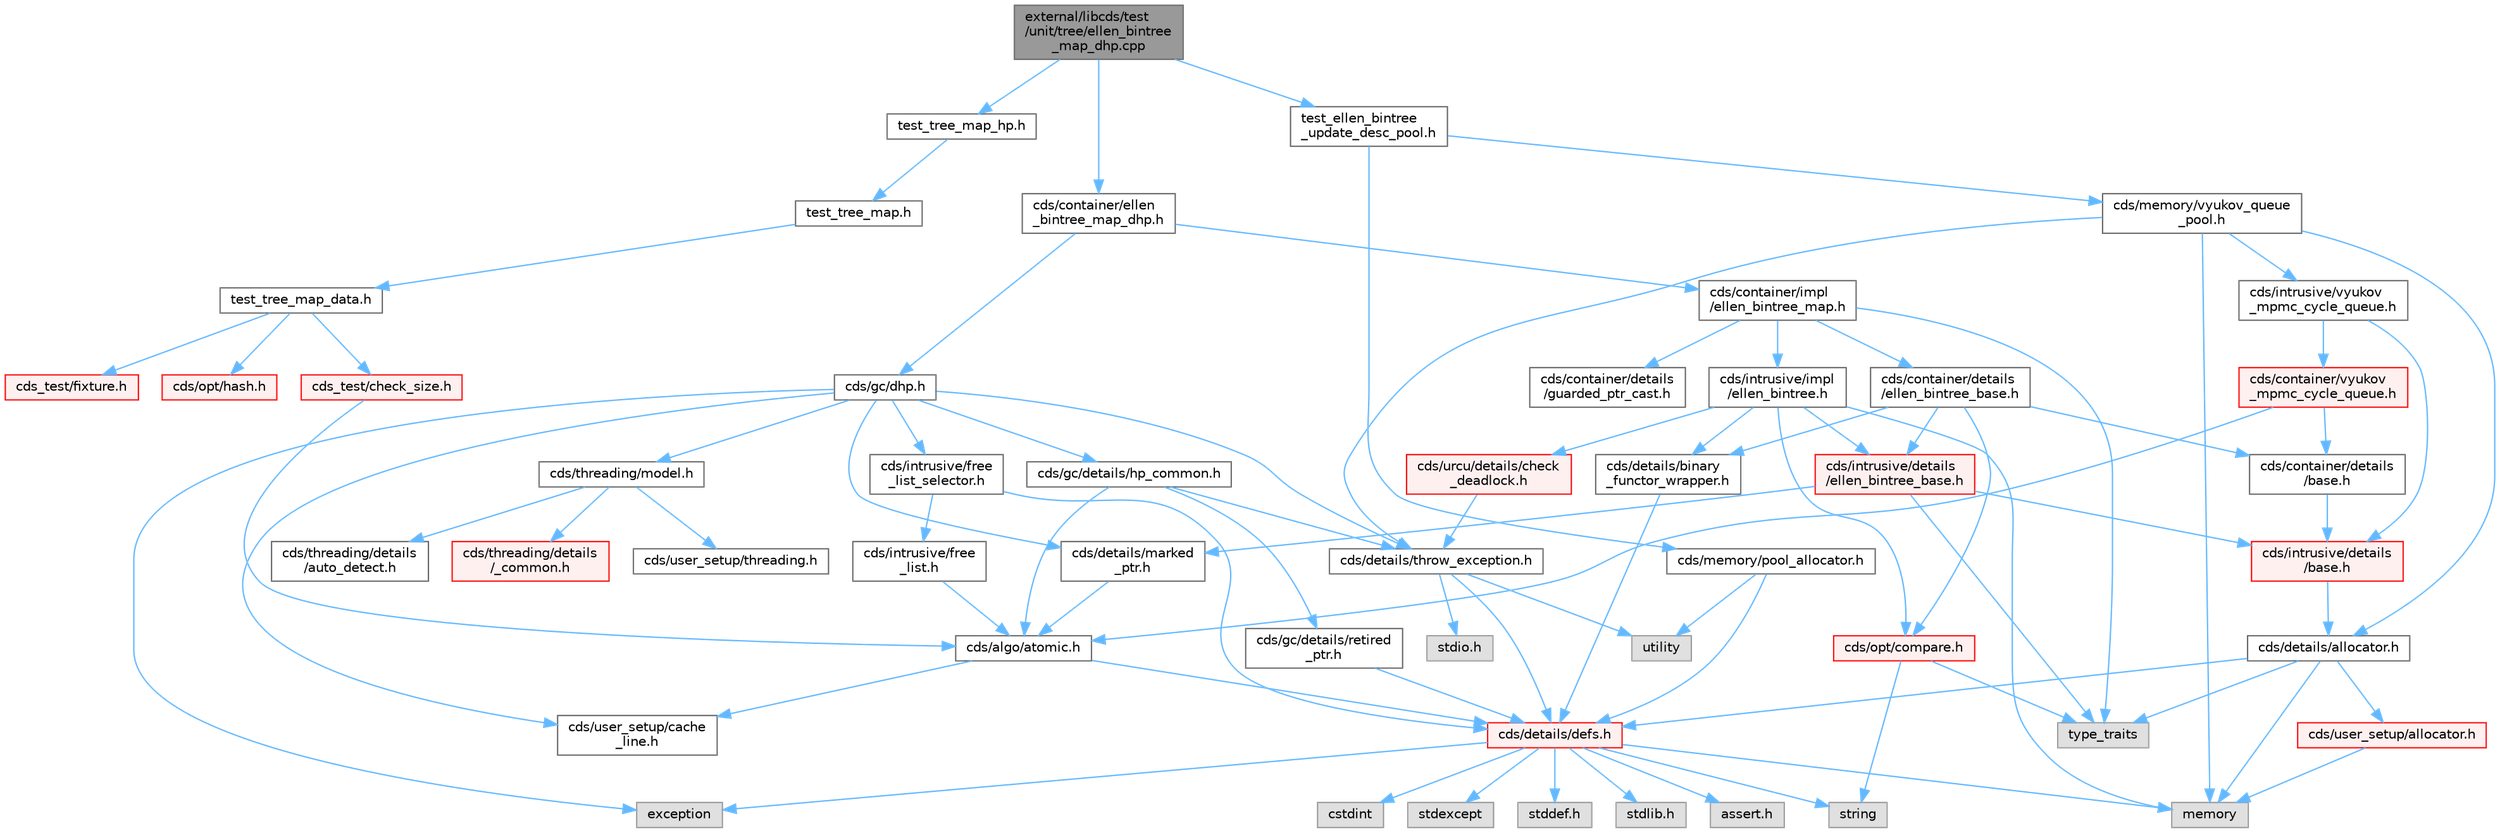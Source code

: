 digraph "external/libcds/test/unit/tree/ellen_bintree_map_dhp.cpp"
{
 // LATEX_PDF_SIZE
  bgcolor="transparent";
  edge [fontname=Helvetica,fontsize=10,labelfontname=Helvetica,labelfontsize=10];
  node [fontname=Helvetica,fontsize=10,shape=box,height=0.2,width=0.4];
  Node1 [id="Node000001",label="external/libcds/test\l/unit/tree/ellen_bintree\l_map_dhp.cpp",height=0.2,width=0.4,color="gray40", fillcolor="grey60", style="filled", fontcolor="black",tooltip=" "];
  Node1 -> Node2 [id="edge82_Node000001_Node000002",color="steelblue1",style="solid",tooltip=" "];
  Node2 [id="Node000002",label="test_tree_map_hp.h",height=0.2,width=0.4,color="grey40", fillcolor="white", style="filled",URL="$test__tree__map__hp_8h.html",tooltip=" "];
  Node2 -> Node3 [id="edge83_Node000002_Node000003",color="steelblue1",style="solid",tooltip=" "];
  Node3 [id="Node000003",label="test_tree_map.h",height=0.2,width=0.4,color="grey40", fillcolor="white", style="filled",URL="$test__tree__map_8h.html",tooltip=" "];
  Node3 -> Node4 [id="edge84_Node000003_Node000004",color="steelblue1",style="solid",tooltip=" "];
  Node4 [id="Node000004",label="test_tree_map_data.h",height=0.2,width=0.4,color="grey40", fillcolor="white", style="filled",URL="$test__tree__map__data_8h.html",tooltip=" "];
  Node4 -> Node5 [id="edge85_Node000004_Node000005",color="steelblue1",style="solid",tooltip=" "];
  Node5 [id="Node000005",label="cds_test/check_size.h",height=0.2,width=0.4,color="red", fillcolor="#FFF0F0", style="filled",URL="$check__size_8h.html",tooltip=" "];
  Node5 -> Node8 [id="edge86_Node000005_Node000008",color="steelblue1",style="solid",tooltip=" "];
  Node8 [id="Node000008",label="cds/algo/atomic.h",height=0.2,width=0.4,color="grey40", fillcolor="white", style="filled",URL="$external_2libcds_2cds_2algo_2atomic_8h.html",tooltip=" "];
  Node8 -> Node9 [id="edge87_Node000008_Node000009",color="steelblue1",style="solid",tooltip=" "];
  Node9 [id="Node000009",label="cds/details/defs.h",height=0.2,width=0.4,color="red", fillcolor="#FFF0F0", style="filled",URL="$details_2defs_8h.html",tooltip=" "];
  Node9 -> Node10 [id="edge88_Node000009_Node000010",color="steelblue1",style="solid",tooltip=" "];
  Node10 [id="Node000010",label="stddef.h",height=0.2,width=0.4,color="grey60", fillcolor="#E0E0E0", style="filled",tooltip=" "];
  Node9 -> Node11 [id="edge89_Node000009_Node000011",color="steelblue1",style="solid",tooltip=" "];
  Node11 [id="Node000011",label="stdlib.h",height=0.2,width=0.4,color="grey60", fillcolor="#E0E0E0", style="filled",tooltip=" "];
  Node9 -> Node12 [id="edge90_Node000009_Node000012",color="steelblue1",style="solid",tooltip=" "];
  Node12 [id="Node000012",label="assert.h",height=0.2,width=0.4,color="grey60", fillcolor="#E0E0E0", style="filled",tooltip=" "];
  Node9 -> Node13 [id="edge91_Node000009_Node000013",color="steelblue1",style="solid",tooltip=" "];
  Node13 [id="Node000013",label="cstdint",height=0.2,width=0.4,color="grey60", fillcolor="#E0E0E0", style="filled",tooltip=" "];
  Node9 -> Node14 [id="edge92_Node000009_Node000014",color="steelblue1",style="solid",tooltip=" "];
  Node14 [id="Node000014",label="exception",height=0.2,width=0.4,color="grey60", fillcolor="#E0E0E0", style="filled",tooltip=" "];
  Node9 -> Node15 [id="edge93_Node000009_Node000015",color="steelblue1",style="solid",tooltip=" "];
  Node15 [id="Node000015",label="stdexcept",height=0.2,width=0.4,color="grey60", fillcolor="#E0E0E0", style="filled",tooltip=" "];
  Node9 -> Node16 [id="edge94_Node000009_Node000016",color="steelblue1",style="solid",tooltip=" "];
  Node16 [id="Node000016",label="string",height=0.2,width=0.4,color="grey60", fillcolor="#E0E0E0", style="filled",tooltip=" "];
  Node9 -> Node17 [id="edge95_Node000009_Node000017",color="steelblue1",style="solid",tooltip=" "];
  Node17 [id="Node000017",label="memory",height=0.2,width=0.4,color="grey60", fillcolor="#E0E0E0", style="filled",tooltip=" "];
  Node8 -> Node22 [id="edge96_Node000008_Node000022",color="steelblue1",style="solid",tooltip=" "];
  Node22 [id="Node000022",label="cds/user_setup/cache\l_line.h",height=0.2,width=0.4,color="grey40", fillcolor="white", style="filled",URL="$cache__line_8h.html",tooltip="Cache-line size definition"];
  Node4 -> Node23 [id="edge97_Node000004_Node000023",color="steelblue1",style="solid",tooltip=" "];
  Node23 [id="Node000023",label="cds_test/fixture.h",height=0.2,width=0.4,color="red", fillcolor="#FFF0F0", style="filled",URL="$fixture_8h.html",tooltip=" "];
  Node4 -> Node26 [id="edge98_Node000004_Node000026",color="steelblue1",style="solid",tooltip=" "];
  Node26 [id="Node000026",label="cds/opt/hash.h",height=0.2,width=0.4,color="red", fillcolor="#FFF0F0", style="filled",URL="$external_2libcds_2cds_2opt_2hash_8h.html",tooltip=" "];
  Node1 -> Node47 [id="edge99_Node000001_Node000047",color="steelblue1",style="solid",tooltip=" "];
  Node47 [id="Node000047",label="cds/container/ellen\l_bintree_map_dhp.h",height=0.2,width=0.4,color="grey40", fillcolor="white", style="filled",URL="$ellen__bintree__map__dhp_8h.html",tooltip=" "];
  Node47 -> Node48 [id="edge100_Node000047_Node000048",color="steelblue1",style="solid",tooltip=" "];
  Node48 [id="Node000048",label="cds/gc/dhp.h",height=0.2,width=0.4,color="grey40", fillcolor="white", style="filled",URL="$dhp_8h.html",tooltip=" "];
  Node48 -> Node14 [id="edge101_Node000048_Node000014",color="steelblue1",style="solid",tooltip=" "];
  Node48 -> Node49 [id="edge102_Node000048_Node000049",color="steelblue1",style="solid",tooltip=" "];
  Node49 [id="Node000049",label="cds/gc/details/hp_common.h",height=0.2,width=0.4,color="grey40", fillcolor="white", style="filled",URL="$hp__common_8h.html",tooltip=" "];
  Node49 -> Node8 [id="edge103_Node000049_Node000008",color="steelblue1",style="solid",tooltip=" "];
  Node49 -> Node50 [id="edge104_Node000049_Node000050",color="steelblue1",style="solid",tooltip=" "];
  Node50 [id="Node000050",label="cds/gc/details/retired\l_ptr.h",height=0.2,width=0.4,color="grey40", fillcolor="white", style="filled",URL="$retired__ptr_8h.html",tooltip=" "];
  Node50 -> Node9 [id="edge105_Node000050_Node000009",color="steelblue1",style="solid",tooltip=" "];
  Node49 -> Node44 [id="edge106_Node000049_Node000044",color="steelblue1",style="solid",tooltip=" "];
  Node44 [id="Node000044",label="cds/details/throw_exception.h",height=0.2,width=0.4,color="grey40", fillcolor="white", style="filled",URL="$throw__exception_8h.html",tooltip=" "];
  Node44 -> Node9 [id="edge107_Node000044_Node000009",color="steelblue1",style="solid",tooltip=" "];
  Node44 -> Node45 [id="edge108_Node000044_Node000045",color="steelblue1",style="solid",tooltip=" "];
  Node45 [id="Node000045",label="stdio.h",height=0.2,width=0.4,color="grey60", fillcolor="#E0E0E0", style="filled",tooltip=" "];
  Node44 -> Node46 [id="edge109_Node000044_Node000046",color="steelblue1",style="solid",tooltip=" "];
  Node46 [id="Node000046",label="utility",height=0.2,width=0.4,color="grey60", fillcolor="#E0E0E0", style="filled",tooltip=" "];
  Node48 -> Node51 [id="edge110_Node000048_Node000051",color="steelblue1",style="solid",tooltip=" "];
  Node51 [id="Node000051",label="cds/threading/model.h",height=0.2,width=0.4,color="grey40", fillcolor="white", style="filled",URL="$model_8h.html",tooltip=" "];
  Node51 -> Node52 [id="edge111_Node000051_Node000052",color="steelblue1",style="solid",tooltip=" "];
  Node52 [id="Node000052",label="cds/threading/details\l/_common.h",height=0.2,width=0.4,color="red", fillcolor="#FFF0F0", style="filled",URL="$__common_8h.html",tooltip=" "];
  Node51 -> Node64 [id="edge112_Node000051_Node000064",color="steelblue1",style="solid",tooltip=" "];
  Node64 [id="Node000064",label="cds/user_setup/threading.h",height=0.2,width=0.4,color="grey40", fillcolor="white", style="filled",URL="$external_2libcds_2cds_2user__setup_2threading_8h.html",tooltip=" "];
  Node51 -> Node65 [id="edge113_Node000051_Node000065",color="steelblue1",style="solid",tooltip=" "];
  Node65 [id="Node000065",label="cds/threading/details\l/auto_detect.h",height=0.2,width=0.4,color="grey40", fillcolor="white", style="filled",URL="$auto__detect_8h.html",tooltip=" "];
  Node48 -> Node66 [id="edge114_Node000048_Node000066",color="steelblue1",style="solid",tooltip=" "];
  Node66 [id="Node000066",label="cds/intrusive/free\l_list_selector.h",height=0.2,width=0.4,color="grey40", fillcolor="white", style="filled",URL="$free__list__selector_8h.html",tooltip=" "];
  Node66 -> Node9 [id="edge115_Node000066_Node000009",color="steelblue1",style="solid",tooltip=" "];
  Node66 -> Node67 [id="edge116_Node000066_Node000067",color="steelblue1",style="solid",tooltip=" "];
  Node67 [id="Node000067",label="cds/intrusive/free\l_list.h",height=0.2,width=0.4,color="grey40", fillcolor="white", style="filled",URL="$free__list_8h.html",tooltip=" "];
  Node67 -> Node8 [id="edge117_Node000067_Node000008",color="steelblue1",style="solid",tooltip=" "];
  Node48 -> Node44 [id="edge118_Node000048_Node000044",color="steelblue1",style="solid",tooltip=" "];
  Node48 -> Node60 [id="edge119_Node000048_Node000060",color="steelblue1",style="solid",tooltip=" "];
  Node60 [id="Node000060",label="cds/details/marked\l_ptr.h",height=0.2,width=0.4,color="grey40", fillcolor="white", style="filled",URL="$marked__ptr_8h.html",tooltip=" "];
  Node60 -> Node8 [id="edge120_Node000060_Node000008",color="steelblue1",style="solid",tooltip=" "];
  Node48 -> Node22 [id="edge121_Node000048_Node000022",color="steelblue1",style="solid",tooltip=" "];
  Node47 -> Node68 [id="edge122_Node000047_Node000068",color="steelblue1",style="solid",tooltip=" "];
  Node68 [id="Node000068",label="cds/container/impl\l/ellen_bintree_map.h",height=0.2,width=0.4,color="grey40", fillcolor="white", style="filled",URL="$ellen__bintree__map_8h.html",tooltip=" "];
  Node68 -> Node56 [id="edge123_Node000068_Node000056",color="steelblue1",style="solid",tooltip=" "];
  Node56 [id="Node000056",label="type_traits",height=0.2,width=0.4,color="grey60", fillcolor="#E0E0E0", style="filled",tooltip=" "];
  Node68 -> Node69 [id="edge124_Node000068_Node000069",color="steelblue1",style="solid",tooltip=" "];
  Node69 [id="Node000069",label="cds/container/details\l/ellen_bintree_base.h",height=0.2,width=0.4,color="grey40", fillcolor="white", style="filled",URL="$container_2details_2ellen__bintree__base_8h.html",tooltip=" "];
  Node69 -> Node70 [id="edge125_Node000069_Node000070",color="steelblue1",style="solid",tooltip=" "];
  Node70 [id="Node000070",label="cds/intrusive/details\l/ellen_bintree_base.h",height=0.2,width=0.4,color="red", fillcolor="#FFF0F0", style="filled",URL="$intrusive_2details_2ellen__bintree__base_8h.html",tooltip=" "];
  Node70 -> Node56 [id="edge126_Node000070_Node000056",color="steelblue1",style="solid",tooltip=" "];
  Node70 -> Node71 [id="edge127_Node000070_Node000071",color="steelblue1",style="solid",tooltip=" "];
  Node71 [id="Node000071",label="cds/intrusive/details\l/base.h",height=0.2,width=0.4,color="red", fillcolor="#FFF0F0", style="filled",URL="$external_2libcds_2cds_2intrusive_2details_2base_8h.html",tooltip=" "];
  Node71 -> Node55 [id="edge128_Node000071_Node000055",color="steelblue1",style="solid",tooltip=" "];
  Node55 [id="Node000055",label="cds/details/allocator.h",height=0.2,width=0.4,color="grey40", fillcolor="white", style="filled",URL="$external_2libcds_2cds_2details_2allocator_8h.html",tooltip=" "];
  Node55 -> Node56 [id="edge129_Node000055_Node000056",color="steelblue1",style="solid",tooltip=" "];
  Node55 -> Node17 [id="edge130_Node000055_Node000017",color="steelblue1",style="solid",tooltip=" "];
  Node55 -> Node9 [id="edge131_Node000055_Node000009",color="steelblue1",style="solid",tooltip=" "];
  Node55 -> Node32 [id="edge132_Node000055_Node000032",color="steelblue1",style="solid",tooltip=" "];
  Node32 [id="Node000032",label="cds/user_setup/allocator.h",height=0.2,width=0.4,color="red", fillcolor="#FFF0F0", style="filled",URL="$external_2libcds_2cds_2user__setup_2allocator_8h.html",tooltip="Default implementation of allocator classes."];
  Node32 -> Node17 [id="edge133_Node000032_Node000017",color="steelblue1",style="solid",tooltip=" "];
  Node70 -> Node60 [id="edge134_Node000070_Node000060",color="steelblue1",style="solid",tooltip=" "];
  Node69 -> Node79 [id="edge135_Node000069_Node000079",color="steelblue1",style="solid",tooltip=" "];
  Node79 [id="Node000079",label="cds/container/details\l/base.h",height=0.2,width=0.4,color="grey40", fillcolor="white", style="filled",URL="$external_2libcds_2cds_2container_2details_2base_8h.html",tooltip=" "];
  Node79 -> Node71 [id="edge136_Node000079_Node000071",color="steelblue1",style="solid",tooltip=" "];
  Node69 -> Node80 [id="edge137_Node000069_Node000080",color="steelblue1",style="solid",tooltip=" "];
  Node80 [id="Node000080",label="cds/opt/compare.h",height=0.2,width=0.4,color="red", fillcolor="#FFF0F0", style="filled",URL="$external_2libcds_2cds_2opt_2compare_8h.html",tooltip=" "];
  Node80 -> Node56 [id="edge138_Node000080_Node000056",color="steelblue1",style="solid",tooltip=" "];
  Node80 -> Node16 [id="edge139_Node000080_Node000016",color="steelblue1",style="solid",tooltip=" "];
  Node69 -> Node81 [id="edge140_Node000069_Node000081",color="steelblue1",style="solid",tooltip=" "];
  Node81 [id="Node000081",label="cds/details/binary\l_functor_wrapper.h",height=0.2,width=0.4,color="grey40", fillcolor="white", style="filled",URL="$binary__functor__wrapper_8h.html",tooltip=" "];
  Node81 -> Node9 [id="edge141_Node000081_Node000009",color="steelblue1",style="solid",tooltip=" "];
  Node68 -> Node82 [id="edge142_Node000068_Node000082",color="steelblue1",style="solid",tooltip=" "];
  Node82 [id="Node000082",label="cds/intrusive/impl\l/ellen_bintree.h",height=0.2,width=0.4,color="grey40", fillcolor="white", style="filled",URL="$ellen__bintree_8h.html",tooltip=" "];
  Node82 -> Node17 [id="edge143_Node000082_Node000017",color="steelblue1",style="solid",tooltip=" "];
  Node82 -> Node70 [id="edge144_Node000082_Node000070",color="steelblue1",style="solid",tooltip=" "];
  Node82 -> Node80 [id="edge145_Node000082_Node000080",color="steelblue1",style="solid",tooltip=" "];
  Node82 -> Node81 [id="edge146_Node000082_Node000081",color="steelblue1",style="solid",tooltip=" "];
  Node82 -> Node83 [id="edge147_Node000082_Node000083",color="steelblue1",style="solid",tooltip=" "];
  Node83 [id="Node000083",label="cds/urcu/details/check\l_deadlock.h",height=0.2,width=0.4,color="red", fillcolor="#FFF0F0", style="filled",URL="$check__deadlock_8h.html",tooltip=" "];
  Node83 -> Node44 [id="edge148_Node000083_Node000044",color="steelblue1",style="solid",tooltip=" "];
  Node68 -> Node84 [id="edge149_Node000068_Node000084",color="steelblue1",style="solid",tooltip=" "];
  Node84 [id="Node000084",label="cds/container/details\l/guarded_ptr_cast.h",height=0.2,width=0.4,color="grey40", fillcolor="white", style="filled",URL="$guarded__ptr__cast_8h.html",tooltip=" "];
  Node1 -> Node85 [id="edge150_Node000001_Node000085",color="steelblue1",style="solid",tooltip=" "];
  Node85 [id="Node000085",label="test_ellen_bintree\l_update_desc_pool.h",height=0.2,width=0.4,color="grey40", fillcolor="white", style="filled",URL="$test__ellen__bintree__update__desc__pool_8h.html",tooltip=" "];
  Node85 -> Node86 [id="edge151_Node000085_Node000086",color="steelblue1",style="solid",tooltip=" "];
  Node86 [id="Node000086",label="cds/memory/vyukov_queue\l_pool.h",height=0.2,width=0.4,color="grey40", fillcolor="white", style="filled",URL="$vyukov__queue__pool_8h.html",tooltip=" "];
  Node86 -> Node55 [id="edge152_Node000086_Node000055",color="steelblue1",style="solid",tooltip=" "];
  Node86 -> Node87 [id="edge153_Node000086_Node000087",color="steelblue1",style="solid",tooltip=" "];
  Node87 [id="Node000087",label="cds/intrusive/vyukov\l_mpmc_cycle_queue.h",height=0.2,width=0.4,color="grey40", fillcolor="white", style="filled",URL="$intrusive_2vyukov__mpmc__cycle__queue_8h.html",tooltip=" "];
  Node87 -> Node71 [id="edge154_Node000087_Node000071",color="steelblue1",style="solid",tooltip=" "];
  Node87 -> Node88 [id="edge155_Node000087_Node000088",color="steelblue1",style="solid",tooltip=" "];
  Node88 [id="Node000088",label="cds/container/vyukov\l_mpmc_cycle_queue.h",height=0.2,width=0.4,color="red", fillcolor="#FFF0F0", style="filled",URL="$container_2vyukov__mpmc__cycle__queue_8h.html",tooltip=" "];
  Node88 -> Node79 [id="edge156_Node000088_Node000079",color="steelblue1",style="solid",tooltip=" "];
  Node88 -> Node8 [id="edge157_Node000088_Node000008",color="steelblue1",style="solid",tooltip=" "];
  Node86 -> Node44 [id="edge158_Node000086_Node000044",color="steelblue1",style="solid",tooltip=" "];
  Node86 -> Node17 [id="edge159_Node000086_Node000017",color="steelblue1",style="solid",tooltip=" "];
  Node85 -> Node93 [id="edge160_Node000085_Node000093",color="steelblue1",style="solid",tooltip=" "];
  Node93 [id="Node000093",label="cds/memory/pool_allocator.h",height=0.2,width=0.4,color="grey40", fillcolor="white", style="filled",URL="$pool__allocator_8h.html",tooltip=" "];
  Node93 -> Node9 [id="edge161_Node000093_Node000009",color="steelblue1",style="solid",tooltip=" "];
  Node93 -> Node46 [id="edge162_Node000093_Node000046",color="steelblue1",style="solid",tooltip=" "];
}
